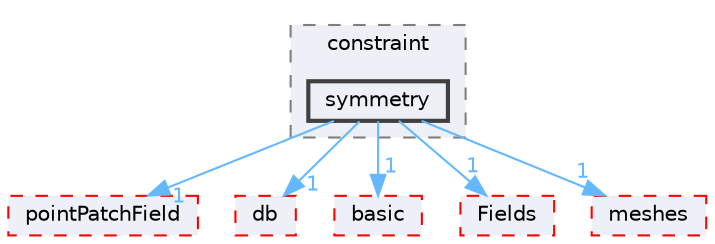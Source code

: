 digraph "src/OpenFOAM/fields/pointPatchFields/constraint/symmetry"
{
 // LATEX_PDF_SIZE
  bgcolor="transparent";
  edge [fontname=Helvetica,fontsize=10,labelfontname=Helvetica,labelfontsize=10];
  node [fontname=Helvetica,fontsize=10,shape=box,height=0.2,width=0.4];
  compound=true
  subgraph clusterdir_c29a60990a95f573ba90840ea20f11f4 {
    graph [ bgcolor="#edf0f7", pencolor="grey50", label="constraint", fontname=Helvetica,fontsize=10 style="filled,dashed", URL="dir_c29a60990a95f573ba90840ea20f11f4.html",tooltip=""]
  dir_19c7edeaf2e02dabf28daebf2ff05d70 [label="symmetry", fillcolor="#edf0f7", color="grey25", style="filled,bold", URL="dir_19c7edeaf2e02dabf28daebf2ff05d70.html",tooltip=""];
  }
  dir_17a9bfb76e5e1dbc9e2e32285df4aeb8 [label="pointPatchField", fillcolor="#edf0f7", color="red", style="filled,dashed", URL="dir_17a9bfb76e5e1dbc9e2e32285df4aeb8.html",tooltip=""];
  dir_63c634f7a7cfd679ac26c67fb30fc32f [label="db", fillcolor="#edf0f7", color="red", style="filled,dashed", URL="dir_63c634f7a7cfd679ac26c67fb30fc32f.html",tooltip=""];
  dir_6a30703e73af3ba7ed84ebe53ffd3e12 [label="basic", fillcolor="#edf0f7", color="red", style="filled,dashed", URL="dir_6a30703e73af3ba7ed84ebe53ffd3e12.html",tooltip=""];
  dir_7d364942a13d3ce50f6681364b448a98 [label="Fields", fillcolor="#edf0f7", color="red", style="filled,dashed", URL="dir_7d364942a13d3ce50f6681364b448a98.html",tooltip=""];
  dir_aa2423979fb45fc41c393a5db370ab21 [label="meshes", fillcolor="#edf0f7", color="red", style="filled,dashed", URL="dir_aa2423979fb45fc41c393a5db370ab21.html",tooltip=""];
  dir_19c7edeaf2e02dabf28daebf2ff05d70->dir_17a9bfb76e5e1dbc9e2e32285df4aeb8 [headlabel="1", labeldistance=1.5 headhref="dir_003921_002954.html" href="dir_003921_002954.html" color="steelblue1" fontcolor="steelblue1"];
  dir_19c7edeaf2e02dabf28daebf2ff05d70->dir_63c634f7a7cfd679ac26c67fb30fc32f [headlabel="1", labeldistance=1.5 headhref="dir_003921_000817.html" href="dir_003921_000817.html" color="steelblue1" fontcolor="steelblue1"];
  dir_19c7edeaf2e02dabf28daebf2ff05d70->dir_6a30703e73af3ba7ed84ebe53ffd3e12 [headlabel="1", labeldistance=1.5 headhref="dir_003921_000216.html" href="dir_003921_000216.html" color="steelblue1" fontcolor="steelblue1"];
  dir_19c7edeaf2e02dabf28daebf2ff05d70->dir_7d364942a13d3ce50f6681364b448a98 [headlabel="1", labeldistance=1.5 headhref="dir_003921_001336.html" href="dir_003921_001336.html" color="steelblue1" fontcolor="steelblue1"];
  dir_19c7edeaf2e02dabf28daebf2ff05d70->dir_aa2423979fb45fc41c393a5db370ab21 [headlabel="1", labeldistance=1.5 headhref="dir_003921_002368.html" href="dir_003921_002368.html" color="steelblue1" fontcolor="steelblue1"];
}
